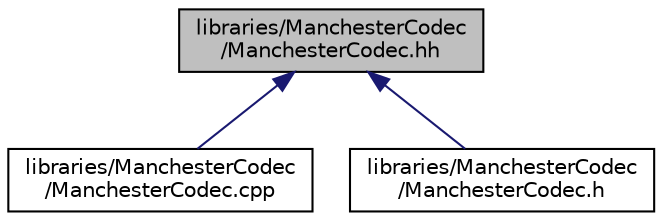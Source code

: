 digraph "libraries/ManchesterCodec/ManchesterCodec.hh"
{
  edge [fontname="Helvetica",fontsize="10",labelfontname="Helvetica",labelfontsize="10"];
  node [fontname="Helvetica",fontsize="10",shape=record];
  Node1 [label="libraries/ManchesterCodec\l/ManchesterCodec.hh",height=0.2,width=0.4,color="black", fillcolor="grey75", style="filled", fontcolor="black"];
  Node1 -> Node2 [dir="back",color="midnightblue",fontsize="10",style="solid",fontname="Helvetica"];
  Node2 [label="libraries/ManchesterCodec\l/ManchesterCodec.cpp",height=0.2,width=0.4,color="black", fillcolor="white", style="filled",URL="$d1/dc6/ManchesterCodec_8cpp.html"];
  Node1 -> Node3 [dir="back",color="midnightblue",fontsize="10",style="solid",fontname="Helvetica"];
  Node3 [label="libraries/ManchesterCodec\l/ManchesterCodec.h",height=0.2,width=0.4,color="black", fillcolor="white", style="filled",URL="$de/dab/ManchesterCodec_8h.html"];
}
